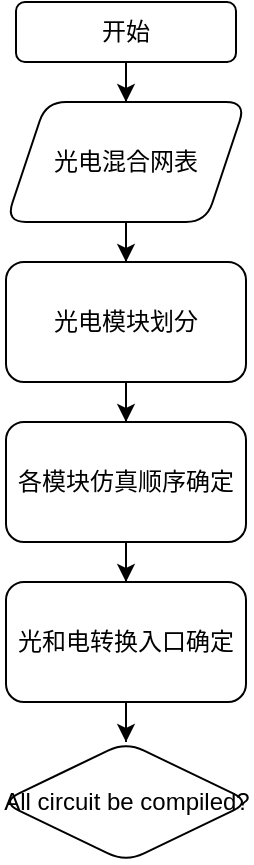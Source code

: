 <mxfile version="20.6.0" type="github">
  <diagram id="C5RBs43oDa-KdzZeNtuy" name="Page-1">
    <mxGraphModel dx="581" dy="524" grid="1" gridSize="10" guides="1" tooltips="1" connect="1" arrows="1" fold="1" page="1" pageScale="1" pageWidth="827" pageHeight="1169" math="0" shadow="0">
      <root>
        <mxCell id="WIyWlLk6GJQsqaUBKTNV-0" />
        <mxCell id="WIyWlLk6GJQsqaUBKTNV-1" parent="WIyWlLk6GJQsqaUBKTNV-0" />
        <mxCell id="McaCAcof2hRRueGIzk1--2" value="" style="edgeStyle=orthogonalEdgeStyle;rounded=0;orthogonalLoop=1;jettySize=auto;html=1;" edge="1" parent="WIyWlLk6GJQsqaUBKTNV-1" source="McaCAcof2hRRueGIzk1--0" target="McaCAcof2hRRueGIzk1--1">
          <mxGeometry relative="1" as="geometry" />
        </mxCell>
        <mxCell id="McaCAcof2hRRueGIzk1--0" value="开始" style="rounded=1;whiteSpace=wrap;html=1;" vertex="1" parent="WIyWlLk6GJQsqaUBKTNV-1">
          <mxGeometry x="290" y="30" width="110" height="30" as="geometry" />
        </mxCell>
        <mxCell id="McaCAcof2hRRueGIzk1--4" value="" style="edgeStyle=orthogonalEdgeStyle;rounded=0;orthogonalLoop=1;jettySize=auto;html=1;" edge="1" parent="WIyWlLk6GJQsqaUBKTNV-1" source="McaCAcof2hRRueGIzk1--1" target="McaCAcof2hRRueGIzk1--3">
          <mxGeometry relative="1" as="geometry" />
        </mxCell>
        <mxCell id="McaCAcof2hRRueGIzk1--1" value="光电混合网表" style="shape=parallelogram;perimeter=parallelogramPerimeter;whiteSpace=wrap;html=1;fixedSize=1;rounded=1;" vertex="1" parent="WIyWlLk6GJQsqaUBKTNV-1">
          <mxGeometry x="285" y="80" width="120" height="60" as="geometry" />
        </mxCell>
        <mxCell id="McaCAcof2hRRueGIzk1--6" value="" style="edgeStyle=orthogonalEdgeStyle;rounded=0;orthogonalLoop=1;jettySize=auto;html=1;" edge="1" parent="WIyWlLk6GJQsqaUBKTNV-1" source="McaCAcof2hRRueGIzk1--3" target="McaCAcof2hRRueGIzk1--5">
          <mxGeometry relative="1" as="geometry" />
        </mxCell>
        <mxCell id="McaCAcof2hRRueGIzk1--3" value="光电模块划分" style="whiteSpace=wrap;html=1;rounded=1;" vertex="1" parent="WIyWlLk6GJQsqaUBKTNV-1">
          <mxGeometry x="285" y="160" width="120" height="60" as="geometry" />
        </mxCell>
        <mxCell id="McaCAcof2hRRueGIzk1--8" value="" style="edgeStyle=orthogonalEdgeStyle;rounded=0;orthogonalLoop=1;jettySize=auto;html=1;" edge="1" parent="WIyWlLk6GJQsqaUBKTNV-1" source="McaCAcof2hRRueGIzk1--5" target="McaCAcof2hRRueGIzk1--7">
          <mxGeometry relative="1" as="geometry" />
        </mxCell>
        <mxCell id="McaCAcof2hRRueGIzk1--5" value="各模块仿真顺序确定" style="whiteSpace=wrap;html=1;rounded=1;" vertex="1" parent="WIyWlLk6GJQsqaUBKTNV-1">
          <mxGeometry x="285" y="240" width="120" height="60" as="geometry" />
        </mxCell>
        <mxCell id="McaCAcof2hRRueGIzk1--10" value="" style="edgeStyle=orthogonalEdgeStyle;rounded=0;orthogonalLoop=1;jettySize=auto;html=1;" edge="1" parent="WIyWlLk6GJQsqaUBKTNV-1" source="McaCAcof2hRRueGIzk1--7" target="McaCAcof2hRRueGIzk1--9">
          <mxGeometry relative="1" as="geometry" />
        </mxCell>
        <mxCell id="McaCAcof2hRRueGIzk1--7" value="光和电转换入口确定" style="whiteSpace=wrap;html=1;rounded=1;" vertex="1" parent="WIyWlLk6GJQsqaUBKTNV-1">
          <mxGeometry x="285" y="320" width="120" height="60" as="geometry" />
        </mxCell>
        <mxCell id="McaCAcof2hRRueGIzk1--9" value="All circuit be compiled?" style="rhombus;whiteSpace=wrap;html=1;rounded=1;" vertex="1" parent="WIyWlLk6GJQsqaUBKTNV-1">
          <mxGeometry x="282.5" y="400" width="125" height="60" as="geometry" />
        </mxCell>
      </root>
    </mxGraphModel>
  </diagram>
</mxfile>

